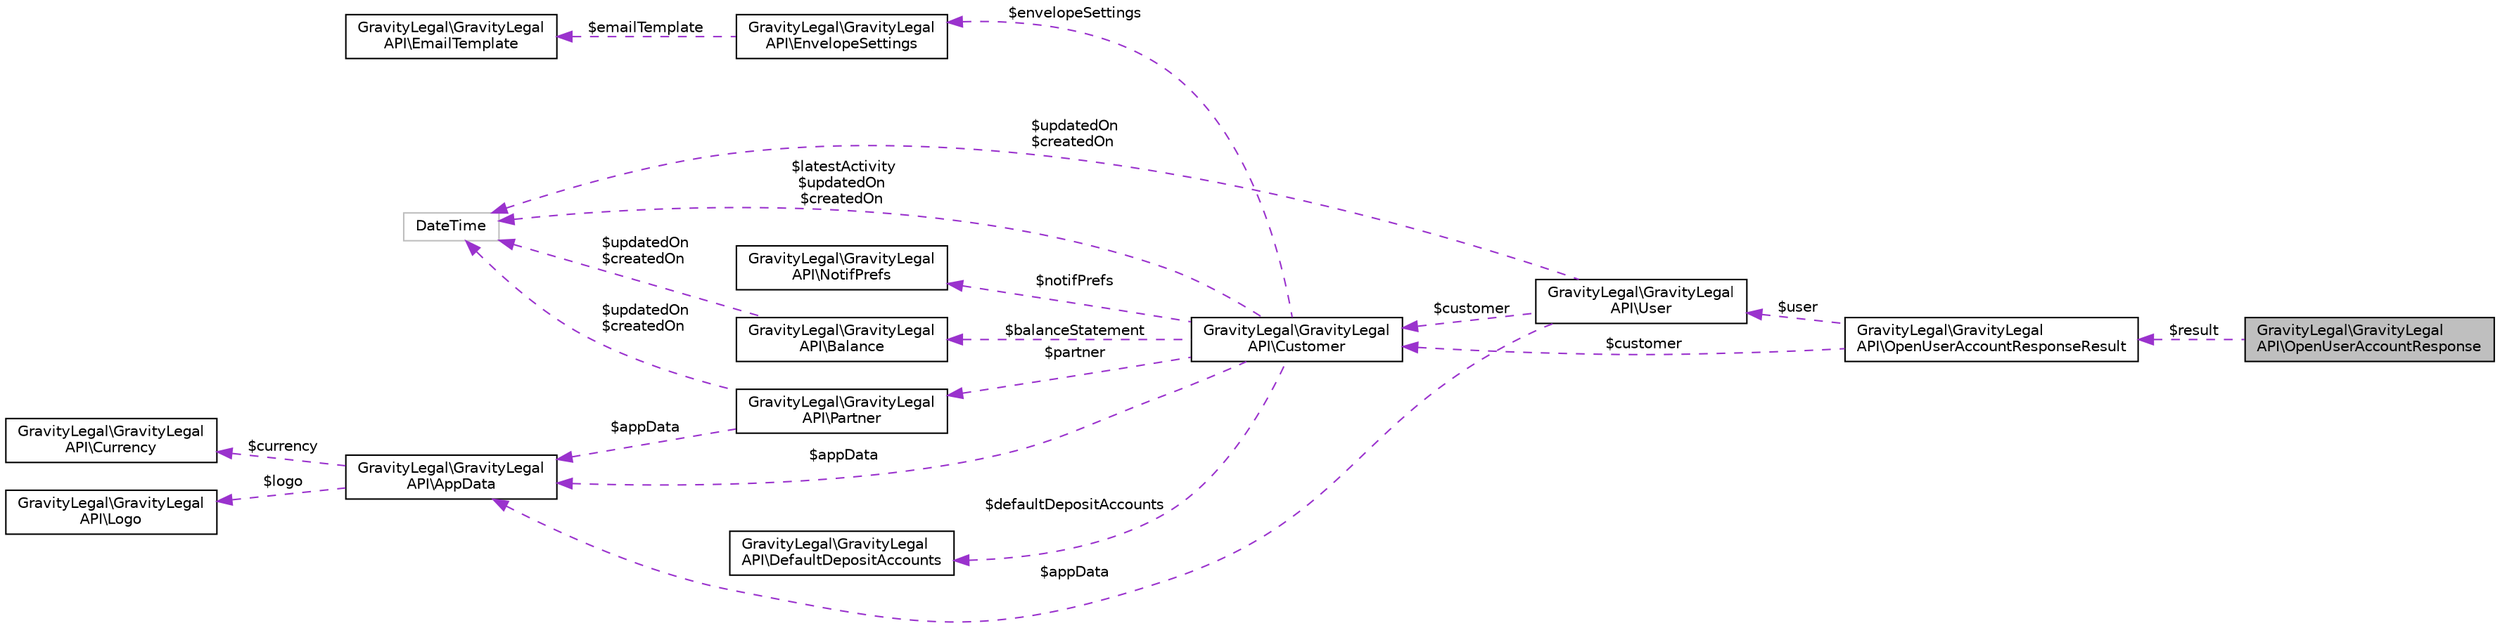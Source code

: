 digraph "GravityLegal\GravityLegalAPI\OpenUserAccountResponse"
{
 // LATEX_PDF_SIZE
  edge [fontname="Helvetica",fontsize="10",labelfontname="Helvetica",labelfontsize="10"];
  node [fontname="Helvetica",fontsize="10",shape=record];
  rankdir="LR";
  Node1 [label="GravityLegal\\GravityLegal\lAPI\\OpenUserAccountResponse",height=0.2,width=0.4,color="black", fillcolor="grey75", style="filled", fontcolor="black",tooltip=" "];
  Node2 -> Node1 [dir="back",color="darkorchid3",fontsize="10",style="dashed",label=" $result" ,fontname="Helvetica"];
  Node2 [label="GravityLegal\\GravityLegal\lAPI\\OpenUserAccountResponseResult",height=0.2,width=0.4,color="black", fillcolor="white", style="filled",URL="$classGravityLegal_1_1GravityLegalAPI_1_1OpenUserAccountResponseResult.html",tooltip=" "];
  Node3 -> Node2 [dir="back",color="darkorchid3",fontsize="10",style="dashed",label=" $user" ,fontname="Helvetica"];
  Node3 [label="GravityLegal\\GravityLegal\lAPI\\User",height=0.2,width=0.4,color="black", fillcolor="white", style="filled",URL="$classGravityLegal_1_1GravityLegalAPI_1_1User.html",tooltip=" "];
  Node4 -> Node3 [dir="back",color="darkorchid3",fontsize="10",style="dashed",label=" $updatedOn\n$createdOn" ,fontname="Helvetica"];
  Node4 [label="DateTime",height=0.2,width=0.4,color="grey75", fillcolor="white", style="filled",tooltip=" "];
  Node5 -> Node3 [dir="back",color="darkorchid3",fontsize="10",style="dashed",label=" $appData" ,fontname="Helvetica"];
  Node5 [label="GravityLegal\\GravityLegal\lAPI\\AppData",height=0.2,width=0.4,color="black", fillcolor="white", style="filled",URL="$classGravityLegal_1_1GravityLegalAPI_1_1AppData.html",tooltip=" "];
  Node6 -> Node5 [dir="back",color="darkorchid3",fontsize="10",style="dashed",label=" $currency" ,fontname="Helvetica"];
  Node6 [label="GravityLegal\\GravityLegal\lAPI\\Currency",height=0.2,width=0.4,color="black", fillcolor="white", style="filled",URL="$classGravityLegal_1_1GravityLegalAPI_1_1Currency.html",tooltip=" "];
  Node7 -> Node5 [dir="back",color="darkorchid3",fontsize="10",style="dashed",label=" $logo" ,fontname="Helvetica"];
  Node7 [label="GravityLegal\\GravityLegal\lAPI\\Logo",height=0.2,width=0.4,color="black", fillcolor="white", style="filled",URL="$classGravityLegal_1_1GravityLegalAPI_1_1Logo.html",tooltip=" "];
  Node8 -> Node3 [dir="back",color="darkorchid3",fontsize="10",style="dashed",label=" $customer" ,fontname="Helvetica"];
  Node8 [label="GravityLegal\\GravityLegal\lAPI\\Customer",height=0.2,width=0.4,color="black", fillcolor="white", style="filled",URL="$classGravityLegal_1_1GravityLegalAPI_1_1Customer.html",tooltip=" "];
  Node9 -> Node8 [dir="back",color="darkorchid3",fontsize="10",style="dashed",label=" $defaultDepositAccounts" ,fontname="Helvetica"];
  Node9 [label="GravityLegal\\GravityLegal\lAPI\\DefaultDepositAccounts",height=0.2,width=0.4,color="black", fillcolor="white", style="filled",URL="$classGravityLegal_1_1GravityLegalAPI_1_1DefaultDepositAccounts.html",tooltip=" "];
  Node10 -> Node8 [dir="back",color="darkorchid3",fontsize="10",style="dashed",label=" $notifPrefs" ,fontname="Helvetica"];
  Node10 [label="GravityLegal\\GravityLegal\lAPI\\NotifPrefs",height=0.2,width=0.4,color="black", fillcolor="white", style="filled",URL="$classGravityLegal_1_1GravityLegalAPI_1_1NotifPrefs.html",tooltip=" "];
  Node4 -> Node8 [dir="back",color="darkorchid3",fontsize="10",style="dashed",label=" $latestActivity\n$updatedOn\n$createdOn" ,fontname="Helvetica"];
  Node11 -> Node8 [dir="back",color="darkorchid3",fontsize="10",style="dashed",label=" $envelopeSettings" ,fontname="Helvetica"];
  Node11 [label="GravityLegal\\GravityLegal\lAPI\\EnvelopeSettings",height=0.2,width=0.4,color="black", fillcolor="white", style="filled",URL="$classGravityLegal_1_1GravityLegalAPI_1_1EnvelopeSettings.html",tooltip=" "];
  Node12 -> Node11 [dir="back",color="darkorchid3",fontsize="10",style="dashed",label=" $emailTemplate" ,fontname="Helvetica"];
  Node12 [label="GravityLegal\\GravityLegal\lAPI\\EmailTemplate",height=0.2,width=0.4,color="black", fillcolor="white", style="filled",URL="$classGravityLegal_1_1GravityLegalAPI_1_1EmailTemplate.html",tooltip=" "];
  Node13 -> Node8 [dir="back",color="darkorchid3",fontsize="10",style="dashed",label=" $balanceStatement" ,fontname="Helvetica"];
  Node13 [label="GravityLegal\\GravityLegal\lAPI\\Balance",height=0.2,width=0.4,color="black", fillcolor="white", style="filled",URL="$classGravityLegal_1_1GravityLegalAPI_1_1Balance.html",tooltip=" "];
  Node4 -> Node13 [dir="back",color="darkorchid3",fontsize="10",style="dashed",label=" $updatedOn\n$createdOn" ,fontname="Helvetica"];
  Node5 -> Node8 [dir="back",color="darkorchid3",fontsize="10",style="dashed",label=" $appData" ,fontname="Helvetica"];
  Node14 -> Node8 [dir="back",color="darkorchid3",fontsize="10",style="dashed",label=" $partner" ,fontname="Helvetica"];
  Node14 [label="GravityLegal\\GravityLegal\lAPI\\Partner",height=0.2,width=0.4,color="black", fillcolor="white", style="filled",URL="$classGravityLegal_1_1GravityLegalAPI_1_1Partner.html",tooltip=" "];
  Node4 -> Node14 [dir="back",color="darkorchid3",fontsize="10",style="dashed",label=" $updatedOn\n$createdOn" ,fontname="Helvetica"];
  Node5 -> Node14 [dir="back",color="darkorchid3",fontsize="10",style="dashed",label=" $appData" ,fontname="Helvetica"];
  Node8 -> Node2 [dir="back",color="darkorchid3",fontsize="10",style="dashed",label=" $customer" ,fontname="Helvetica"];
}
